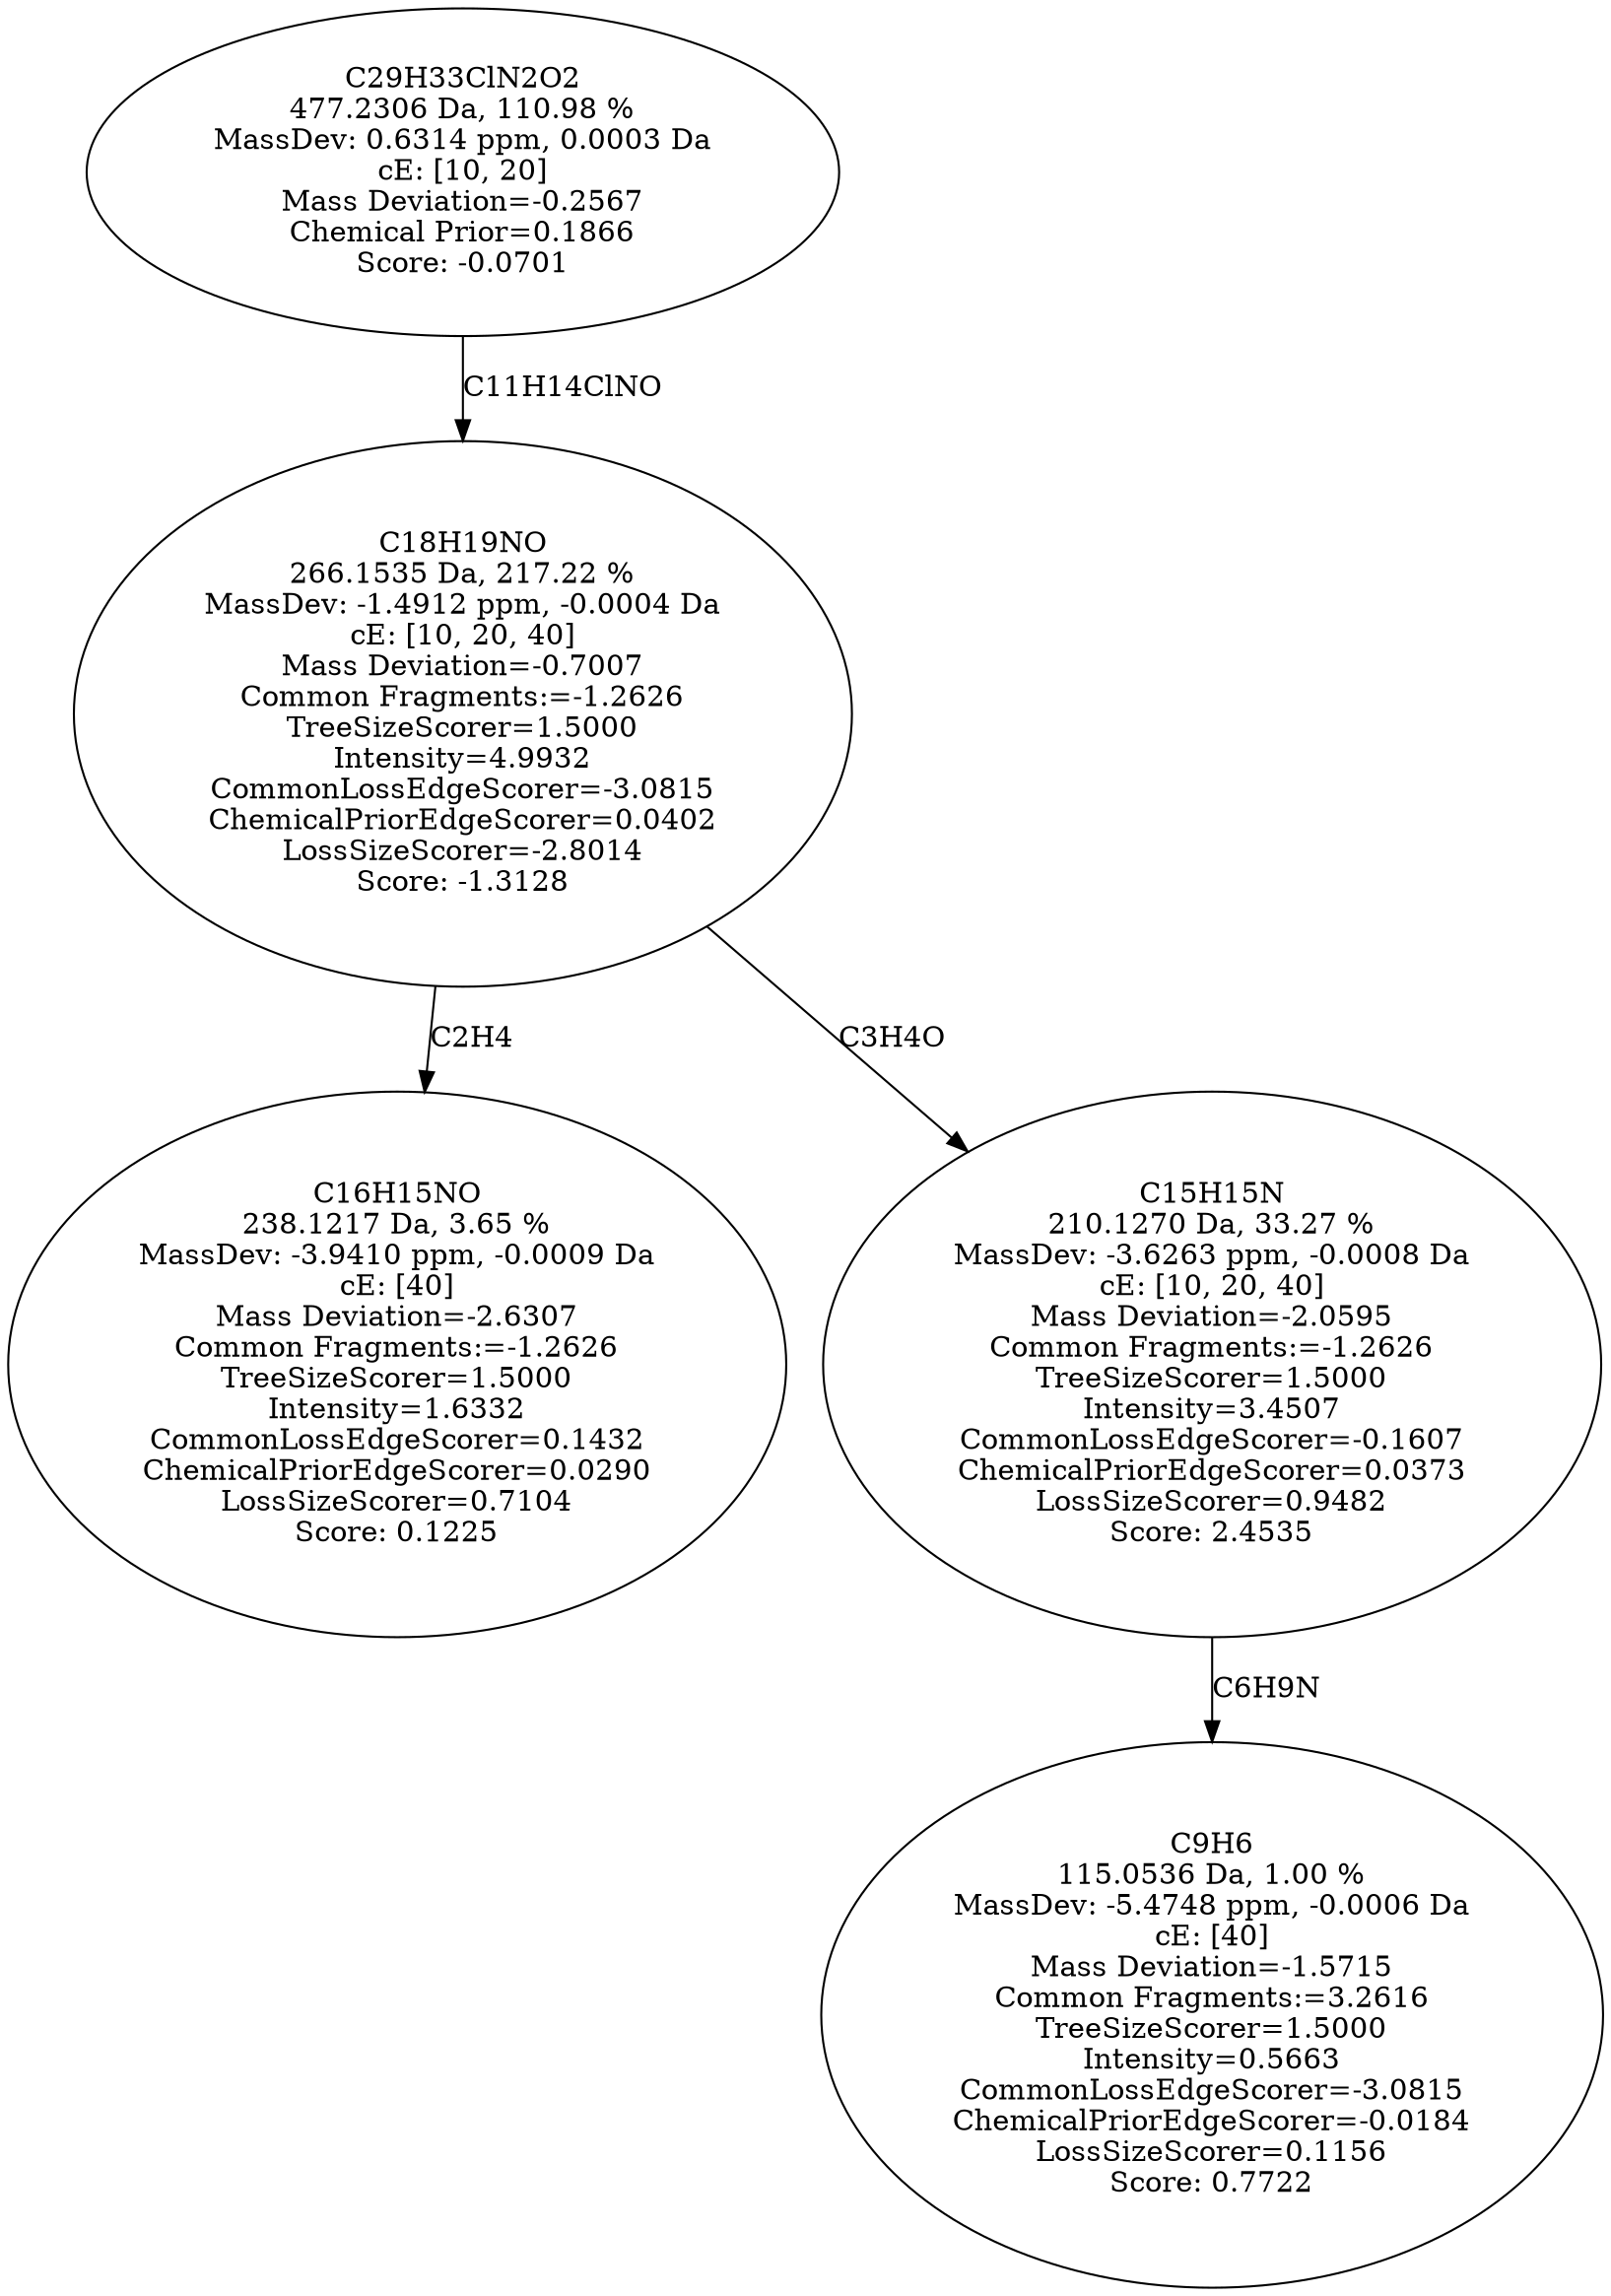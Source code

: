 strict digraph {
v1 [label="C16H15NO\n238.1217 Da, 3.65 %\nMassDev: -3.9410 ppm, -0.0009 Da\ncE: [40]\nMass Deviation=-2.6307\nCommon Fragments:=-1.2626\nTreeSizeScorer=1.5000\nIntensity=1.6332\nCommonLossEdgeScorer=0.1432\nChemicalPriorEdgeScorer=0.0290\nLossSizeScorer=0.7104\nScore: 0.1225"];
v2 [label="C9H6\n115.0536 Da, 1.00 %\nMassDev: -5.4748 ppm, -0.0006 Da\ncE: [40]\nMass Deviation=-1.5715\nCommon Fragments:=3.2616\nTreeSizeScorer=1.5000\nIntensity=0.5663\nCommonLossEdgeScorer=-3.0815\nChemicalPriorEdgeScorer=-0.0184\nLossSizeScorer=0.1156\nScore: 0.7722"];
v3 [label="C15H15N\n210.1270 Da, 33.27 %\nMassDev: -3.6263 ppm, -0.0008 Da\ncE: [10, 20, 40]\nMass Deviation=-2.0595\nCommon Fragments:=-1.2626\nTreeSizeScorer=1.5000\nIntensity=3.4507\nCommonLossEdgeScorer=-0.1607\nChemicalPriorEdgeScorer=0.0373\nLossSizeScorer=0.9482\nScore: 2.4535"];
v4 [label="C18H19NO\n266.1535 Da, 217.22 %\nMassDev: -1.4912 ppm, -0.0004 Da\ncE: [10, 20, 40]\nMass Deviation=-0.7007\nCommon Fragments:=-1.2626\nTreeSizeScorer=1.5000\nIntensity=4.9932\nCommonLossEdgeScorer=-3.0815\nChemicalPriorEdgeScorer=0.0402\nLossSizeScorer=-2.8014\nScore: -1.3128"];
v5 [label="C29H33ClN2O2\n477.2306 Da, 110.98 %\nMassDev: 0.6314 ppm, 0.0003 Da\ncE: [10, 20]\nMass Deviation=-0.2567\nChemical Prior=0.1866\nScore: -0.0701"];
v4 -> v1 [label="C2H4"];
v3 -> v2 [label="C6H9N"];
v4 -> v3 [label="C3H4O"];
v5 -> v4 [label="C11H14ClNO"];
}